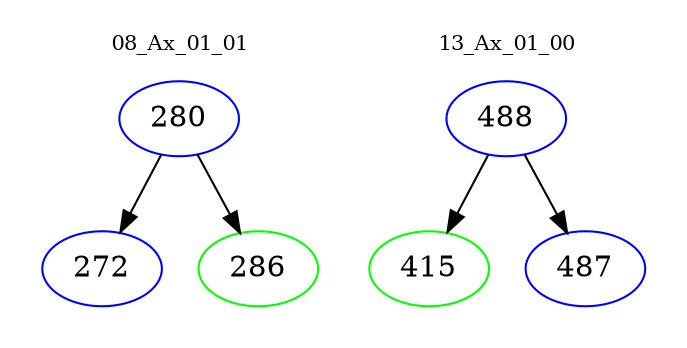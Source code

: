 digraph{
subgraph cluster_0 {
color = white
label = "08_Ax_01_01";
fontsize=10;
T0_280 [label="280", color="blue"]
T0_280 -> T0_272 [color="black"]
T0_272 [label="272", color="blue"]
T0_280 -> T0_286 [color="black"]
T0_286 [label="286", color="green"]
}
subgraph cluster_1 {
color = white
label = "13_Ax_01_00";
fontsize=10;
T1_488 [label="488", color="blue"]
T1_488 -> T1_415 [color="black"]
T1_415 [label="415", color="green"]
T1_488 -> T1_487 [color="black"]
T1_487 [label="487", color="blue"]
}
}
